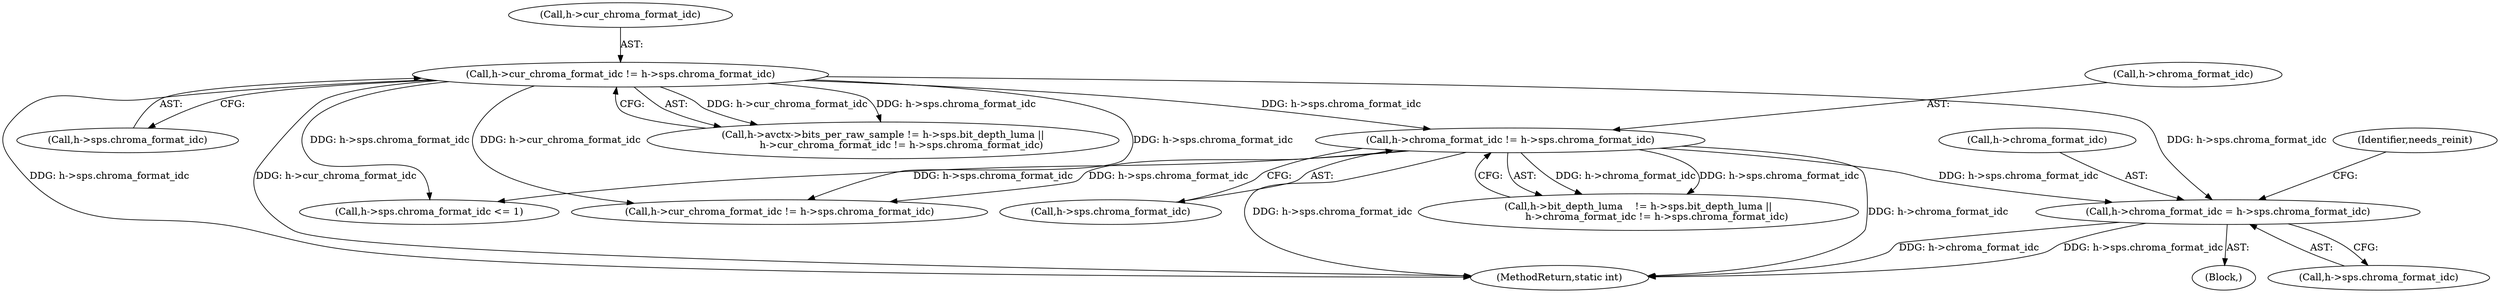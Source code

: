 digraph "0_FFmpeg_29ffeef5e73b8f41ff3a3f2242d356759c66f91f@pointer" {
"1000479" [label="(Call,h->chroma_format_idc = h->sps.chroma_format_idc)"];
"1000460" [label="(Call,h->chroma_format_idc != h->sps.chroma_format_idc)"];
"1000437" [label="(Call,h->cur_chroma_format_idc != h->sps.chroma_format_idc)"];
"1000480" [label="(Call,h->chroma_format_idc)"];
"1000588" [label="(Call,h->cur_chroma_format_idc != h->sps.chroma_format_idc)"];
"1000438" [label="(Call,h->cur_chroma_format_idc)"];
"1000441" [label="(Call,h->sps.chroma_format_idc)"];
"1000489" [label="(Identifier,needs_reinit)"];
"1000708" [label="(Call,h->sps.chroma_format_idc <= 1)"];
"1000437" [label="(Call,h->cur_chroma_format_idc != h->sps.chroma_format_idc)"];
"1000479" [label="(Call,h->chroma_format_idc = h->sps.chroma_format_idc)"];
"1000460" [label="(Call,h->chroma_format_idc != h->sps.chroma_format_idc)"];
"1000461" [label="(Call,h->chroma_format_idc)"];
"1003435" [label="(MethodReturn,static int)"];
"1000464" [label="(Call,h->sps.chroma_format_idc)"];
"1000450" [label="(Call,h->bit_depth_luma    != h->sps.bit_depth_luma ||\n            h->chroma_format_idc != h->sps.chroma_format_idc)"];
"1000483" [label="(Call,h->sps.chroma_format_idc)"];
"1000425" [label="(Call,h->avctx->bits_per_raw_sample != h->sps.bit_depth_luma ||\n            h->cur_chroma_format_idc != h->sps.chroma_format_idc)"];
"1000469" [label="(Block,)"];
"1000479" -> "1000469"  [label="AST: "];
"1000479" -> "1000483"  [label="CFG: "];
"1000480" -> "1000479"  [label="AST: "];
"1000483" -> "1000479"  [label="AST: "];
"1000489" -> "1000479"  [label="CFG: "];
"1000479" -> "1003435"  [label="DDG: h->sps.chroma_format_idc"];
"1000479" -> "1003435"  [label="DDG: h->chroma_format_idc"];
"1000460" -> "1000479"  [label="DDG: h->sps.chroma_format_idc"];
"1000437" -> "1000479"  [label="DDG: h->sps.chroma_format_idc"];
"1000460" -> "1000450"  [label="AST: "];
"1000460" -> "1000464"  [label="CFG: "];
"1000461" -> "1000460"  [label="AST: "];
"1000464" -> "1000460"  [label="AST: "];
"1000450" -> "1000460"  [label="CFG: "];
"1000460" -> "1003435"  [label="DDG: h->chroma_format_idc"];
"1000460" -> "1003435"  [label="DDG: h->sps.chroma_format_idc"];
"1000460" -> "1000450"  [label="DDG: h->chroma_format_idc"];
"1000460" -> "1000450"  [label="DDG: h->sps.chroma_format_idc"];
"1000437" -> "1000460"  [label="DDG: h->sps.chroma_format_idc"];
"1000460" -> "1000588"  [label="DDG: h->sps.chroma_format_idc"];
"1000460" -> "1000708"  [label="DDG: h->sps.chroma_format_idc"];
"1000437" -> "1000425"  [label="AST: "];
"1000437" -> "1000441"  [label="CFG: "];
"1000438" -> "1000437"  [label="AST: "];
"1000441" -> "1000437"  [label="AST: "];
"1000425" -> "1000437"  [label="CFG: "];
"1000437" -> "1003435"  [label="DDG: h->cur_chroma_format_idc"];
"1000437" -> "1003435"  [label="DDG: h->sps.chroma_format_idc"];
"1000437" -> "1000425"  [label="DDG: h->cur_chroma_format_idc"];
"1000437" -> "1000425"  [label="DDG: h->sps.chroma_format_idc"];
"1000437" -> "1000588"  [label="DDG: h->cur_chroma_format_idc"];
"1000437" -> "1000588"  [label="DDG: h->sps.chroma_format_idc"];
"1000437" -> "1000708"  [label="DDG: h->sps.chroma_format_idc"];
}
